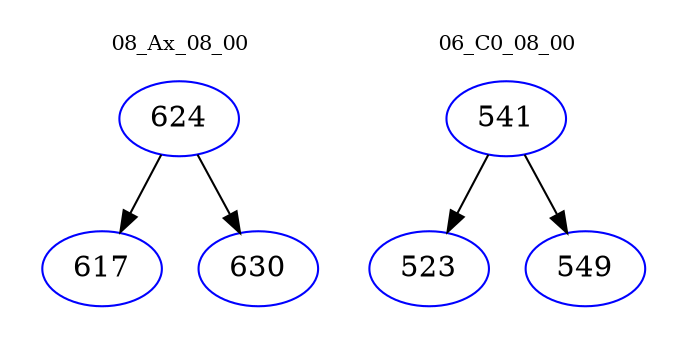 digraph{
subgraph cluster_0 {
color = white
label = "08_Ax_08_00";
fontsize=10;
T0_624 [label="624", color="blue"]
T0_624 -> T0_617 [color="black"]
T0_617 [label="617", color="blue"]
T0_624 -> T0_630 [color="black"]
T0_630 [label="630", color="blue"]
}
subgraph cluster_1 {
color = white
label = "06_C0_08_00";
fontsize=10;
T1_541 [label="541", color="blue"]
T1_541 -> T1_523 [color="black"]
T1_523 [label="523", color="blue"]
T1_541 -> T1_549 [color="black"]
T1_549 [label="549", color="blue"]
}
}
